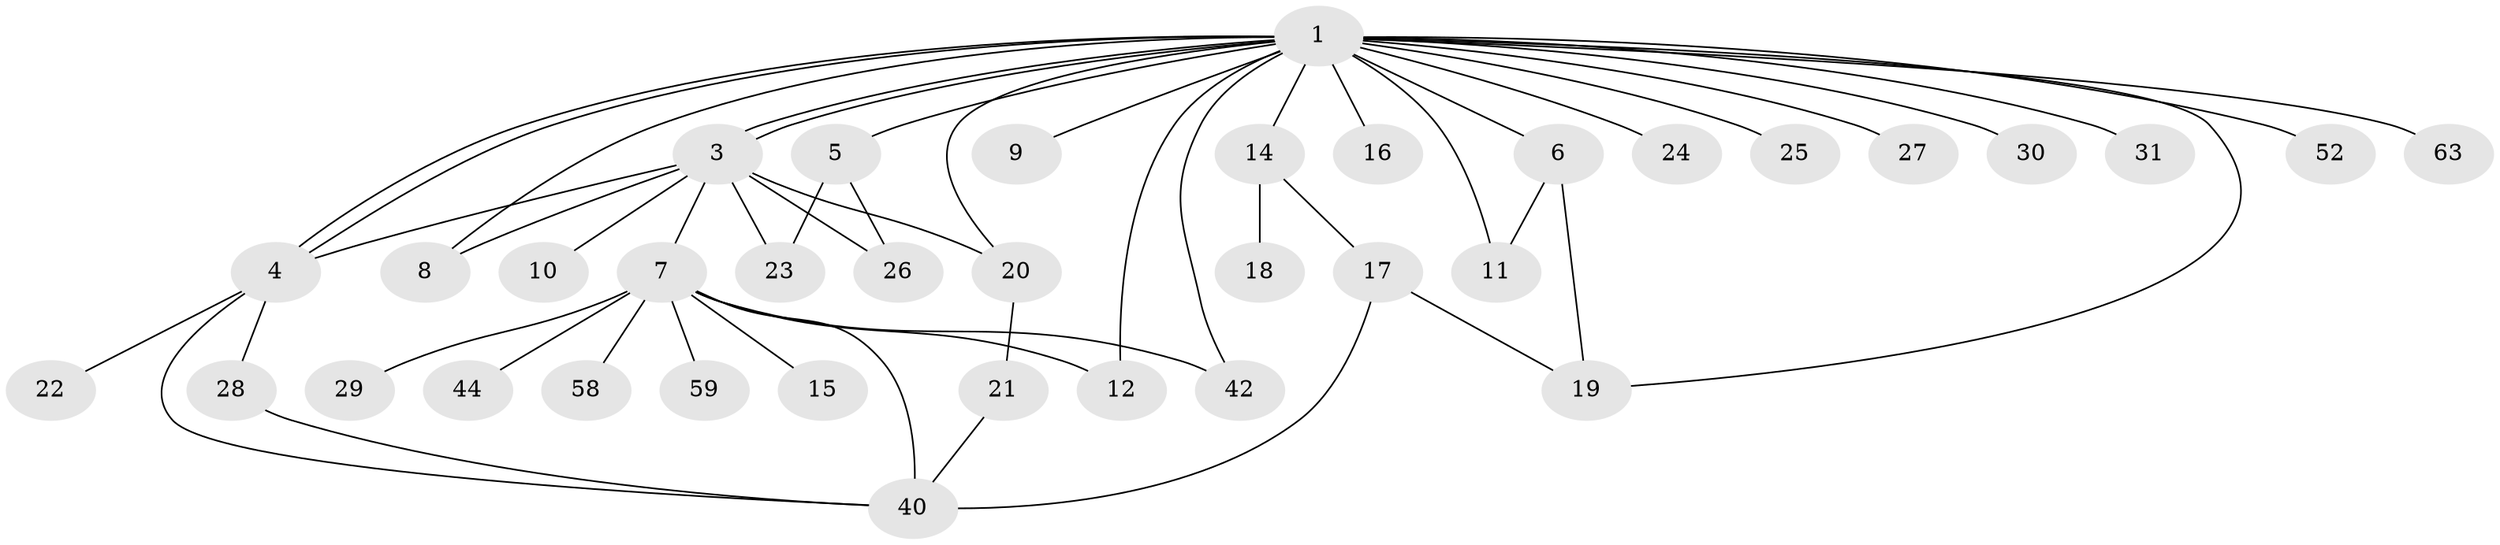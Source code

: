 // original degree distribution, {13: 0.0273972602739726, 16: 0.0136986301369863, 5: 0.0273972602739726, 3: 0.1506849315068493, 4: 0.0410958904109589, 11: 0.0136986301369863, 2: 0.2602739726027397, 1: 0.4520547945205479, 7: 0.0136986301369863}
// Generated by graph-tools (version 1.1) at 2025/14/03/09/25 04:14:33]
// undirected, 36 vertices, 51 edges
graph export_dot {
graph [start="1"]
  node [color=gray90,style=filled];
  1 [super="+2"];
  3 [super="+33+35+13+54+67+68+47"];
  4 [super="+37"];
  5 [super="+39+57"];
  6;
  7;
  8;
  9;
  10;
  11 [super="+34"];
  12 [super="+70"];
  14;
  15;
  16;
  17 [super="+38+32+53"];
  18;
  19 [super="+41"];
  20;
  21 [super="+36"];
  22;
  23;
  24;
  25;
  26 [super="+46"];
  27;
  28;
  29;
  30;
  31;
  40 [super="+65+69+72"];
  42;
  44;
  52;
  58;
  59;
  63 [super="+66"];
  1 -- 3 [weight=2];
  1 -- 3;
  1 -- 4;
  1 -- 4;
  1 -- 6 [weight=2];
  1 -- 9;
  1 -- 14;
  1 -- 25;
  1 -- 27;
  1 -- 30;
  1 -- 31;
  1 -- 42;
  1 -- 5;
  1 -- 8;
  1 -- 11;
  1 -- 12;
  1 -- 16;
  1 -- 19;
  1 -- 20;
  1 -- 52;
  1 -- 24;
  1 -- 63;
  3 -- 7 [weight=2];
  3 -- 8;
  3 -- 10;
  3 -- 23;
  3 -- 26;
  3 -- 4;
  3 -- 20;
  4 -- 22;
  4 -- 28;
  4 -- 40;
  5 -- 26;
  5 -- 23;
  6 -- 11;
  6 -- 19;
  7 -- 15;
  7 -- 29;
  7 -- 40 [weight=2];
  7 -- 42;
  7 -- 44;
  7 -- 58;
  7 -- 59;
  7 -- 12;
  14 -- 17;
  14 -- 18;
  17 -- 40;
  17 -- 19;
  20 -- 21;
  21 -- 40;
  28 -- 40;
}

